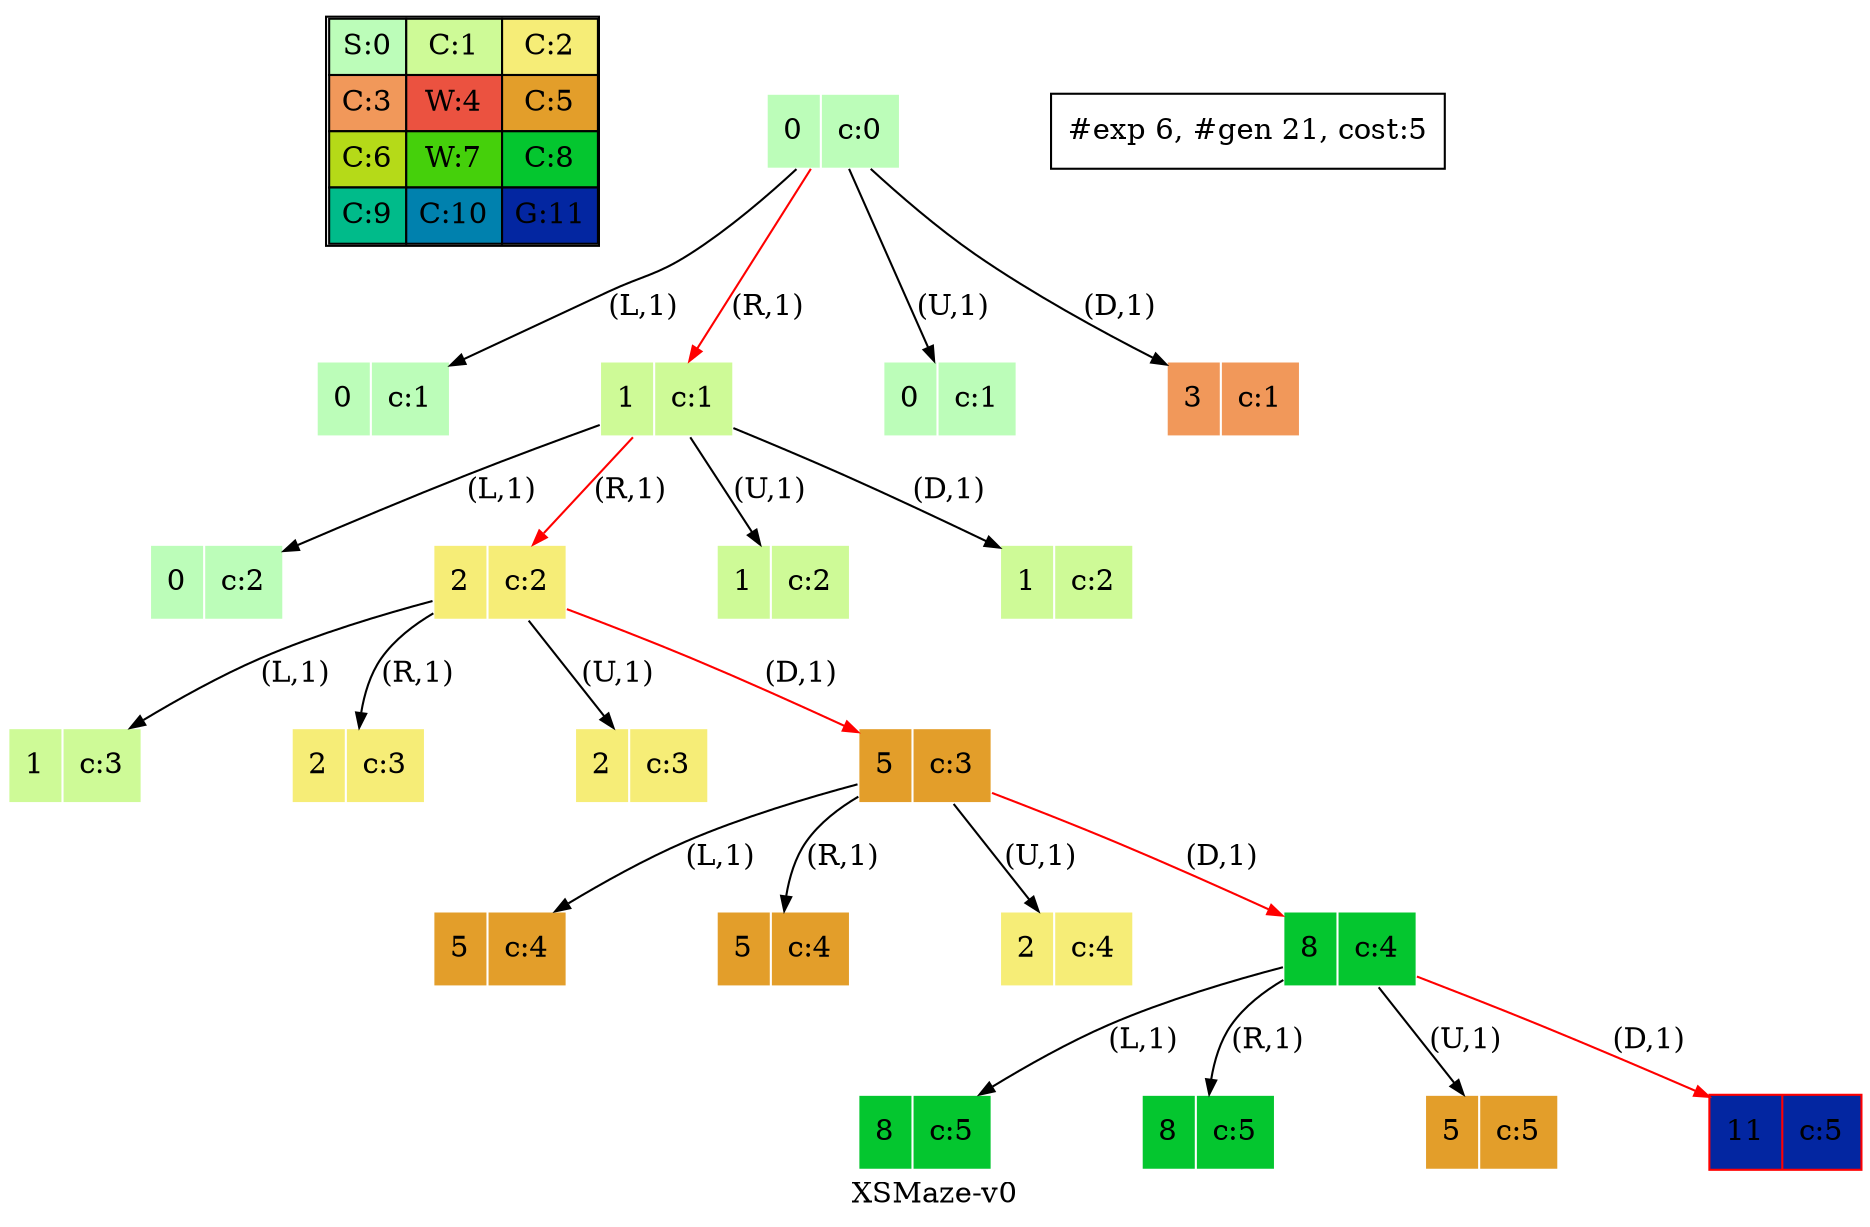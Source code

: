 digraph XSMaze { label="XSMaze-v0"
subgraph MAP {label=Map;map [shape=plaintext label=<<table border="1" cellpadding="5" cellspacing="0" cellborder="1"><tr><td bgcolor="0.32745098 0.267733   0.99083125 1.        ">S:0</td><td bgcolor="0.24117647 0.39545121 0.97940977 1.        ">C:1</td><td bgcolor="0.15490196 0.51591783 0.96349314 1.        ">C:2</td></tr><tr><td bgcolor="0.06862745 0.62692381 0.94315443 1.        ">C:3</td><td bgcolor="0.01764706 0.72643357 0.91848699 1.        ">W:4</td><td bgcolor="0.10392157 0.81262237 0.88960401 1.        ">C:5</td></tr><tr><td bgcolor="0.19803922 0.88960401 0.8534438  1.        ">C:6</td><td bgcolor="0.28431373 0.94315443 0.81619691 1.        ">W:7</td><td bgcolor="0.37058824 0.97940977 0.77520398 1.        ">C:8</td></tr><tr><td bgcolor="0.45686275 0.99770518 0.73065313 1.        ">C:9</td><td bgcolor="0.54313725 0.99770518 0.68274886 1.        ">C:10</td><td bgcolor="0.62941176 0.97940977 0.63171101 1.        ">G:11</td></tr></table>>]} 
nodesep=1 ranksep=0.5 node [shape=record] edge [arrowsize=0.7] 
"0_0" [label="<f0>0 |<f1> c:0" style=filled color=white fillcolor="0.32745098 0.267733   0.99083125 1.        "]
"0_0.0-0" [label="<f0>0 |<f1> c:1" style=filled color=white fillcolor="0.32745098 0.267733   0.99083125 1.        "] "0_0" -> "0_0.0-0" [label="(L,1)" ]; 
"0_0.1-1" [label="<f0>1 |<f1> c:1" style=filled color=white fillcolor="0.24117647 0.39545121 0.97940977 1.        "] "0_0" -> "0_0.1-1" [label="(R,1)" color=red ];  
"0_0.0-2" [label="<f0>0 |<f1> c:1" style=filled color=white fillcolor="0.32745098 0.267733   0.99083125 1.        "] "0_0" -> "0_0.0-2" [label="(U,1)" ]; 
"0_0.3-3" [label="<f0>3 |<f1> c:1" style=filled color=white fillcolor="0.06862745 0.62692381 0.94315443 1.        "] "0_0" -> "0_0.3-3" [label="(D,1)" ]; 
"0_0.1.0-0" [label="<f0>0 |<f1> c:2" style=filled color=white fillcolor="0.32745098 0.267733   0.99083125 1.        "] "0_0.1-1" -> "0_0.1.0-0" [label="(L,1)" ]; 
"0_0.1.2-1" [label="<f0>2 |<f1> c:2" style=filled color=white fillcolor="0.15490196 0.51591783 0.96349314 1.        "] "0_0.1-1" -> "0_0.1.2-1" [label="(R,1)" color=red ];  
"0_0.1.1-2" [label="<f0>1 |<f1> c:2" style=filled color=white fillcolor="0.24117647 0.39545121 0.97940977 1.        "] "0_0.1-1" -> "0_0.1.1-2" [label="(U,1)" ]; 
"0_0.1.1-3" [label="<f0>1 |<f1> c:2" style=filled color=white fillcolor="0.24117647 0.39545121 0.97940977 1.        "] "0_0.1-1" -> "0_0.1.1-3" [label="(D,1)" ]; 
"0_0.1.2.1-0" [label="<f0>1 |<f1> c:3" style=filled color=white fillcolor="0.24117647 0.39545121 0.97940977 1.        "] "0_0.1.2-1" -> "0_0.1.2.1-0" [label="(L,1)" ]; 
"0_0.1.2.2-1" [label="<f0>2 |<f1> c:3" style=filled color=white fillcolor="0.15490196 0.51591783 0.96349314 1.        "] "0_0.1.2-1" -> "0_0.1.2.2-1" [label="(R,1)" ]; 
"0_0.1.2.2-2" [label="<f0>2 |<f1> c:3" style=filled color=white fillcolor="0.15490196 0.51591783 0.96349314 1.        "] "0_0.1.2-1" -> "0_0.1.2.2-2" [label="(U,1)" ]; 
"0_0.1.2.5-3" [label="<f0>5 |<f1> c:3" style=filled color=white fillcolor="0.10392157 0.81262237 0.88960401 1.        "] "0_0.1.2-1" -> "0_0.1.2.5-3" [label="(D,1)" color=red ];  
"0_0.1.2.5.5-0" [label="<f0>5 |<f1> c:4" style=filled color=white fillcolor="0.10392157 0.81262237 0.88960401 1.        "] "0_0.1.2.5-3" -> "0_0.1.2.5.5-0" [label="(L,1)" ]; 
"0_0.1.2.5.5-1" [label="<f0>5 |<f1> c:4" style=filled color=white fillcolor="0.10392157 0.81262237 0.88960401 1.        "] "0_0.1.2.5-3" -> "0_0.1.2.5.5-1" [label="(R,1)" ]; 
"0_0.1.2.5.2-2" [label="<f0>2 |<f1> c:4" style=filled color=white fillcolor="0.15490196 0.51591783 0.96349314 1.        "] "0_0.1.2.5-3" -> "0_0.1.2.5.2-2" [label="(U,1)" ]; 
"0_0.1.2.5.8-3" [label="<f0>8 |<f1> c:4" style=filled color=white fillcolor="0.37058824 0.97940977 0.77520398 1.        "] "0_0.1.2.5-3" -> "0_0.1.2.5.8-3" [label="(D,1)" color=red ];  
"0_0.1.2.5.8.8-0" [label="<f0>8 |<f1> c:5" style=filled color=white fillcolor="0.37058824 0.97940977 0.77520398 1.        "] "0_0.1.2.5.8-3" -> "0_0.1.2.5.8.8-0" [label="(L,1)" ]; 
"0_0.1.2.5.8.8-1" [label="<f0>8 |<f1> c:5" style=filled color=white fillcolor="0.37058824 0.97940977 0.77520398 1.        "] "0_0.1.2.5.8-3" -> "0_0.1.2.5.8.8-1" [label="(R,1)" ]; 
"0_0.1.2.5.8.5-2" [label="<f0>5 |<f1> c:5" style=filled color=white fillcolor="0.10392157 0.81262237 0.88960401 1.        "] "0_0.1.2.5.8-3" -> "0_0.1.2.5.8.5-2" [label="(U,1)" ]; 
"0_0.1.2.5.8.11-3" [label="<f0>11 |<f1> c:5" style=filled color=red fillcolor="0.62941176 0.97940977 0.63171101 1.        "] "0_0.1.2.5.8-3" -> "0_0.1.2.5.8.11-3" [label="(D,1)" color=red ];  
 "#exp 6, #gen 21, cost:5" [ shape=box ];
}
